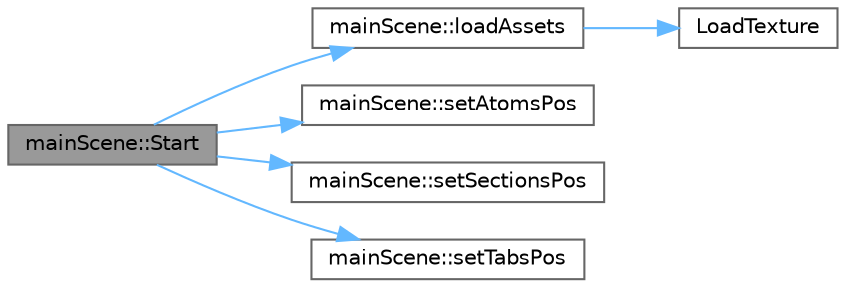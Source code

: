 digraph "mainScene::Start"
{
 // INTERACTIVE_SVG=YES
 // LATEX_PDF_SIZE
  bgcolor="transparent";
  edge [fontname=Helvetica,fontsize=10,labelfontname=Helvetica,labelfontsize=10];
  node [fontname=Helvetica,fontsize=10,shape=box,height=0.2,width=0.4];
  rankdir="LR";
  Node1 [label="mainScene::Start",height=0.2,width=0.4,color="gray40", fillcolor="grey60", style="filled", fontcolor="black",tooltip=" "];
  Node1 -> Node2 [color="steelblue1",style="solid"];
  Node2 [label="mainScene::loadAssets",height=0.2,width=0.4,color="grey40", fillcolor="white", style="filled",URL="$classmain_scene.html#a1a5b7290d519ca0746b107ce42e37005",tooltip=" "];
  Node2 -> Node3 [color="steelblue1",style="solid"];
  Node3 [label="LoadTexture",height=0.2,width=0.4,color="grey40", fillcolor="white", style="filled",URL="$raylib_8h.html#a2c829721a70dbd4794c2f426a6a6503d",tooltip=" "];
  Node1 -> Node4 [color="steelblue1",style="solid"];
  Node4 [label="mainScene::setAtomsPos",height=0.2,width=0.4,color="grey40", fillcolor="white", style="filled",URL="$classmain_scene.html#abbd5e8de7cbbe939ada7d15835e7f211",tooltip=" "];
  Node1 -> Node5 [color="steelblue1",style="solid"];
  Node5 [label="mainScene::setSectionsPos",height=0.2,width=0.4,color="grey40", fillcolor="white", style="filled",URL="$classmain_scene.html#a61bca103b7f8d525fe06bd739ea1044a",tooltip=" "];
  Node1 -> Node6 [color="steelblue1",style="solid"];
  Node6 [label="mainScene::setTabsPos",height=0.2,width=0.4,color="grey40", fillcolor="white", style="filled",URL="$classmain_scene.html#abda2ebc61cc2b2159ccae894ece39e92",tooltip=" "];
}
